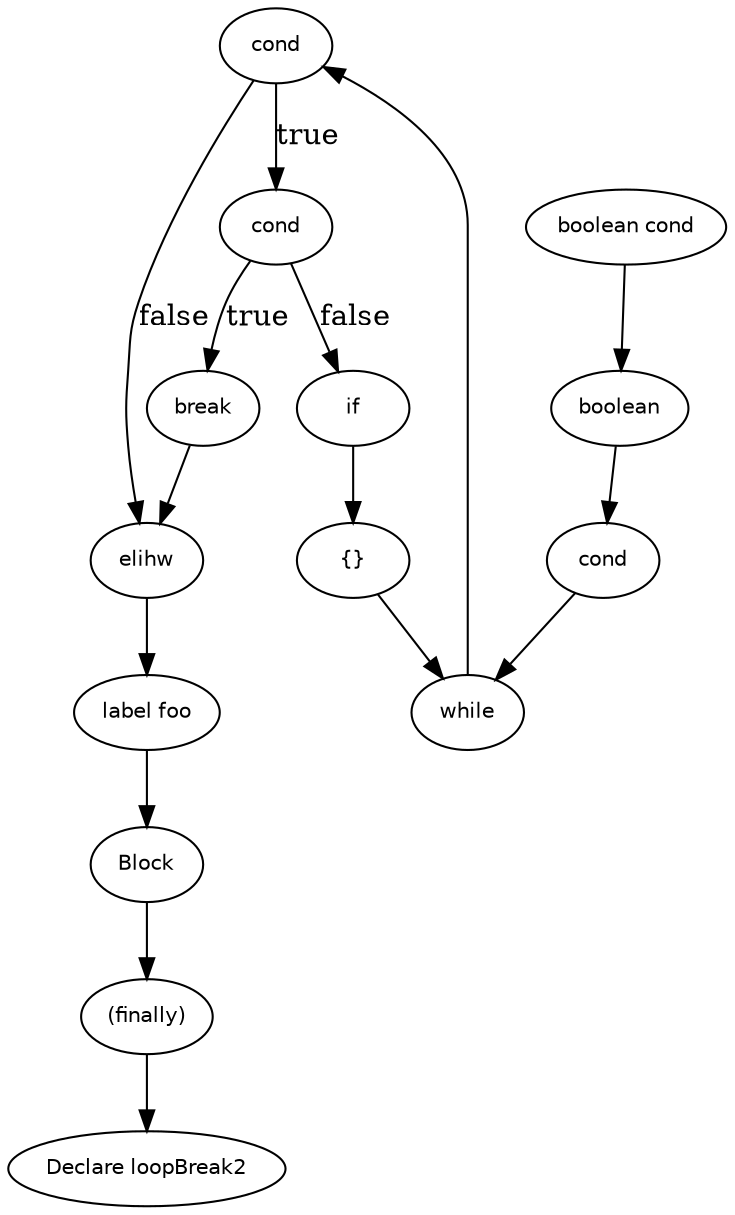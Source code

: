 digraph loopBreak2 {
  9 [
    label = cond,
    fontname = Helvetica,
    fontsize = 10
  ];
  8 [
    label = elihw,
    fontname = Helvetica,
    fontsize = 10
  ];
  7 [
    label = while,
    fontname = Helvetica,
    fontsize = 10
  ];
  5 [
    label = "label foo",
    fontname = Helvetica,
    fontsize = 10
  ];
  14 [
    label = Block,
    fontname = Helvetica,
    fontsize = 10
  ];
  13 [
    label = break,
    fontname = Helvetica,
    fontsize = 10
  ];
  4 [
    label = cond,
    fontname = Helvetica,
    fontsize = 10
  ];
  12 [
    label = cond,
    fontname = Helvetica,
    fontsize = 10
  ];
  3 [
    label = boolean,
    fontname = Helvetica,
    fontsize = 10
  ];
  11 [
    label = if,
    fontname = Helvetica,
    fontsize = 10
  ];
  2 [
    label = "boolean cond",
    fontname = Helvetica,
    fontsize = 10
  ];
  10 [
    label = "{}",
    fontname = Helvetica,
    fontsize = 10
  ];
  1 [
    label = "(finally)",
    fontname = Helvetica,
    fontsize = 10
  ];
  0 [
    label = "Declare loopBreak2",
    fontname = Helvetica,
    fontsize = 10
  ];
  7 -> 9 [
    label = ""
  ];
  2 -> 3 [
    label = ""
  ];
  4 -> 7 [
    label = ""
  ];
  10 -> 7 [
    label = ""
  ];
  5 -> 14 [
    label = ""
  ];
  13 -> 8 [
    label = ""
  ];
  11 -> 10 [
    label = ""
  ];
  9 -> 12 [
    label = true
  ];
  3 -> 4 [
    label = ""
  ];
  1 -> 0 [
    label = ""
  ];
  8 -> 5 [
    label = ""
  ];
  12 -> 13 [
    label = true
  ];
  12 -> 11 [
    label = false
  ];
  14 -> 1 [
    label = ""
  ];
  9 -> 8 [
    label = false
  ];
}
